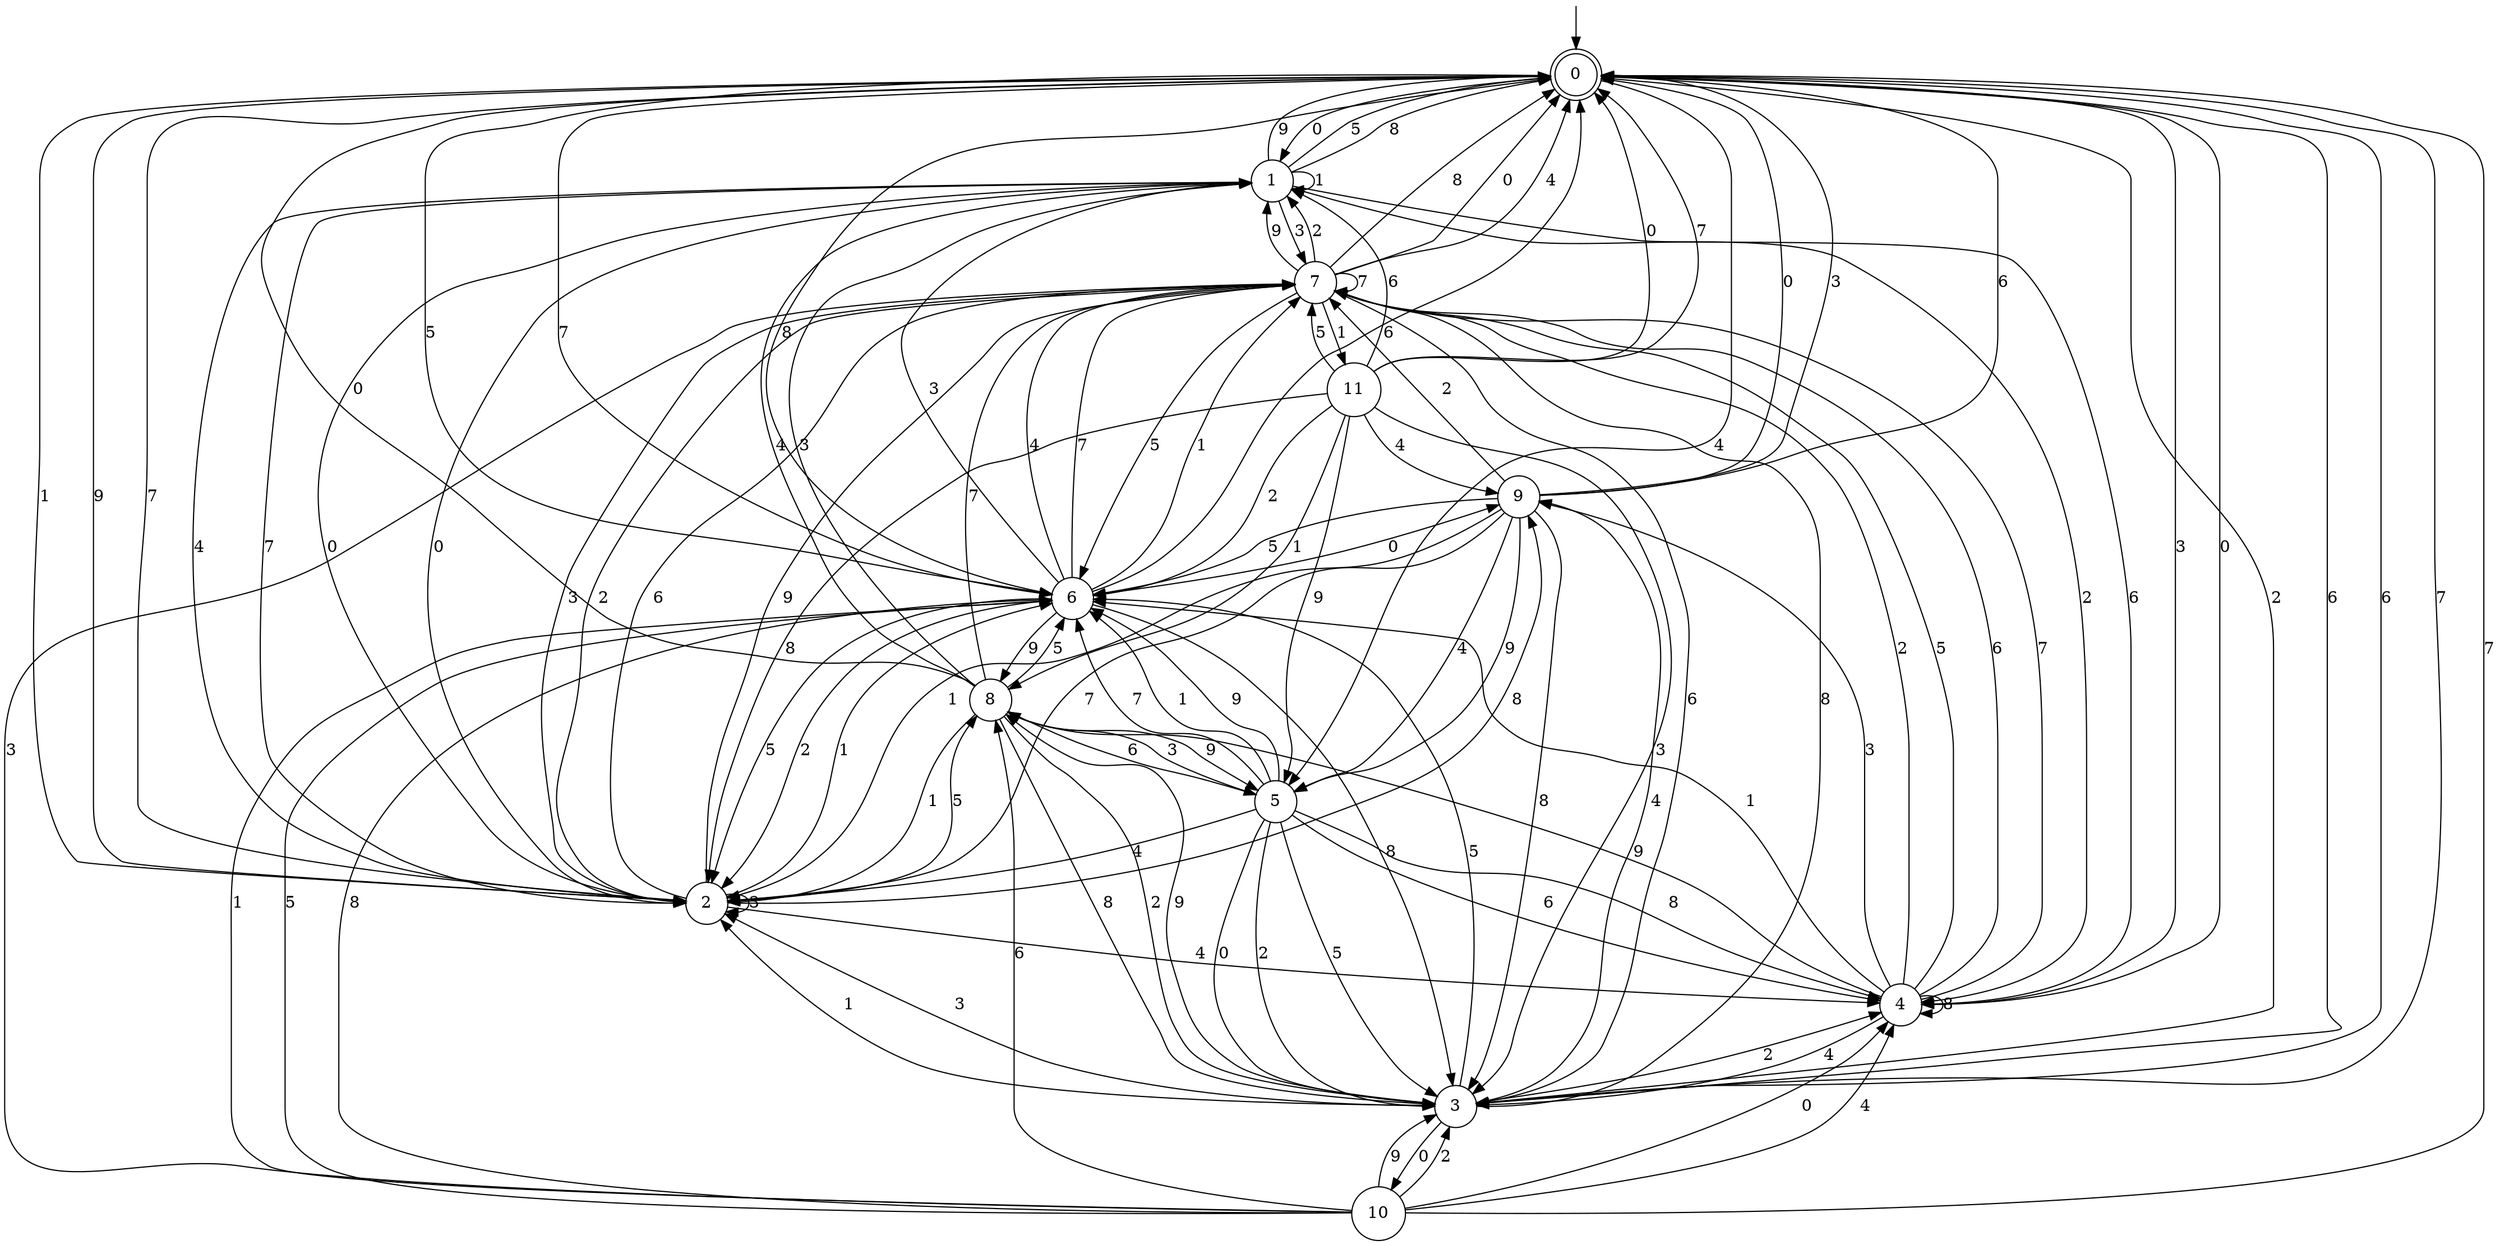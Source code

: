 digraph g {

	s0 [shape="doublecircle" label="0"];
	s1 [shape="circle" label="1"];
	s2 [shape="circle" label="2"];
	s3 [shape="circle" label="3"];
	s4 [shape="circle" label="4"];
	s5 [shape="circle" label="5"];
	s6 [shape="circle" label="6"];
	s7 [shape="circle" label="7"];
	s8 [shape="circle" label="8"];
	s9 [shape="circle" label="9"];
	s10 [shape="circle" label="10"];
	s11 [shape="circle" label="11"];
	s0 -> s1 [label="0"];
	s0 -> s2 [label="1"];
	s0 -> s3 [label="2"];
	s0 -> s4 [label="3"];
	s0 -> s5 [label="4"];
	s0 -> s6 [label="5"];
	s0 -> s3 [label="6"];
	s0 -> s6 [label="7"];
	s0 -> s6 [label="8"];
	s0 -> s2 [label="9"];
	s1 -> s2 [label="0"];
	s1 -> s1 [label="1"];
	s1 -> s4 [label="2"];
	s1 -> s7 [label="3"];
	s1 -> s2 [label="4"];
	s1 -> s0 [label="5"];
	s1 -> s4 [label="6"];
	s1 -> s2 [label="7"];
	s1 -> s0 [label="8"];
	s1 -> s0 [label="9"];
	s2 -> s1 [label="0"];
	s2 -> s6 [label="1"];
	s2 -> s7 [label="2"];
	s2 -> s2 [label="3"];
	s2 -> s4 [label="4"];
	s2 -> s8 [label="5"];
	s2 -> s7 [label="6"];
	s2 -> s0 [label="7"];
	s2 -> s9 [label="8"];
	s2 -> s7 [label="9"];
	s3 -> s10 [label="0"];
	s3 -> s2 [label="1"];
	s3 -> s4 [label="2"];
	s3 -> s2 [label="3"];
	s3 -> s9 [label="4"];
	s3 -> s6 [label="5"];
	s3 -> s0 [label="6"];
	s3 -> s0 [label="7"];
	s3 -> s7 [label="8"];
	s3 -> s8 [label="9"];
	s4 -> s0 [label="0"];
	s4 -> s6 [label="1"];
	s4 -> s7 [label="2"];
	s4 -> s9 [label="3"];
	s4 -> s3 [label="4"];
	s4 -> s7 [label="5"];
	s4 -> s7 [label="6"];
	s4 -> s7 [label="7"];
	s4 -> s4 [label="8"];
	s4 -> s8 [label="9"];
	s5 -> s3 [label="0"];
	s5 -> s6 [label="1"];
	s5 -> s3 [label="2"];
	s5 -> s8 [label="3"];
	s5 -> s2 [label="4"];
	s5 -> s3 [label="5"];
	s5 -> s4 [label="6"];
	s5 -> s6 [label="7"];
	s5 -> s4 [label="8"];
	s5 -> s6 [label="9"];
	s6 -> s9 [label="0"];
	s6 -> s7 [label="1"];
	s6 -> s2 [label="2"];
	s6 -> s1 [label="3"];
	s6 -> s7 [label="4"];
	s6 -> s2 [label="5"];
	s6 -> s0 [label="6"];
	s6 -> s7 [label="7"];
	s6 -> s3 [label="8"];
	s6 -> s8 [label="9"];
	s7 -> s0 [label="0"];
	s7 -> s11 [label="1"];
	s7 -> s1 [label="2"];
	s7 -> s2 [label="3"];
	s7 -> s0 [label="4"];
	s7 -> s6 [label="5"];
	s7 -> s3 [label="6"];
	s7 -> s7 [label="7"];
	s7 -> s0 [label="8"];
	s7 -> s1 [label="9"];
	s8 -> s0 [label="0"];
	s8 -> s2 [label="1"];
	s8 -> s3 [label="2"];
	s8 -> s1 [label="3"];
	s8 -> s1 [label="4"];
	s8 -> s6 [label="5"];
	s8 -> s5 [label="6"];
	s8 -> s7 [label="7"];
	s8 -> s3 [label="8"];
	s8 -> s5 [label="9"];
	s9 -> s0 [label="0"];
	s9 -> s2 [label="1"];
	s9 -> s7 [label="2"];
	s9 -> s0 [label="3"];
	s9 -> s5 [label="4"];
	s9 -> s6 [label="5"];
	s9 -> s0 [label="6"];
	s9 -> s2 [label="7"];
	s9 -> s3 [label="8"];
	s9 -> s5 [label="9"];
	s10 -> s4 [label="0"];
	s10 -> s6 [label="1"];
	s10 -> s3 [label="2"];
	s10 -> s7 [label="3"];
	s10 -> s4 [label="4"];
	s10 -> s6 [label="5"];
	s10 -> s8 [label="6"];
	s10 -> s0 [label="7"];
	s10 -> s6 [label="8"];
	s10 -> s3 [label="9"];
	s11 -> s0 [label="0"];
	s11 -> s8 [label="1"];
	s11 -> s6 [label="2"];
	s11 -> s3 [label="3"];
	s11 -> s9 [label="4"];
	s11 -> s7 [label="5"];
	s11 -> s1 [label="6"];
	s11 -> s0 [label="7"];
	s11 -> s2 [label="8"];
	s11 -> s5 [label="9"];

__start0 [label="" shape="none" width="0" height="0"];
__start0 -> s0;

}

